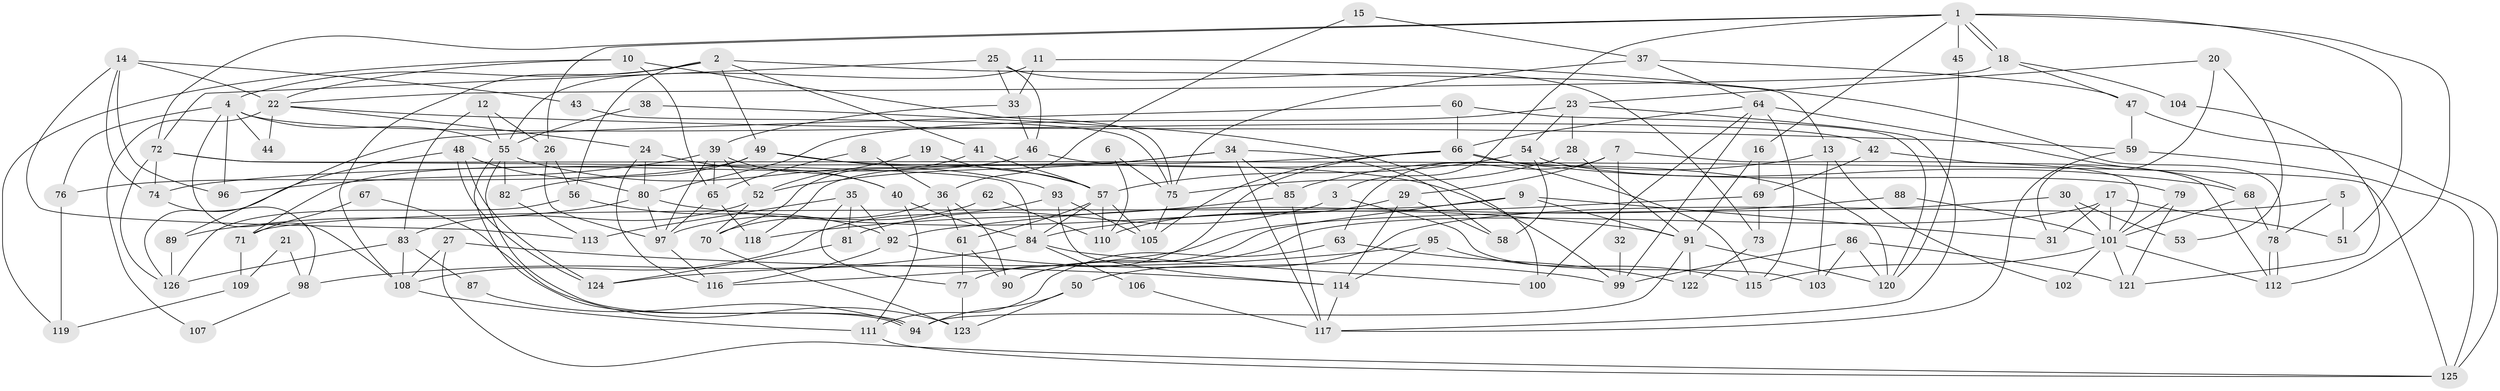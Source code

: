 // coarse degree distribution, {4: 0.25806451612903225, 5: 0.20967741935483872, 6: 0.1774193548387097, 3: 0.0967741935483871, 9: 0.06451612903225806, 7: 0.14516129032258066, 12: 0.016129032258064516, 10: 0.03225806451612903}
// Generated by graph-tools (version 1.1) at 2025/37/03/04/25 23:37:15]
// undirected, 126 vertices, 252 edges
graph export_dot {
  node [color=gray90,style=filled];
  1;
  2;
  3;
  4;
  5;
  6;
  7;
  8;
  9;
  10;
  11;
  12;
  13;
  14;
  15;
  16;
  17;
  18;
  19;
  20;
  21;
  22;
  23;
  24;
  25;
  26;
  27;
  28;
  29;
  30;
  31;
  32;
  33;
  34;
  35;
  36;
  37;
  38;
  39;
  40;
  41;
  42;
  43;
  44;
  45;
  46;
  47;
  48;
  49;
  50;
  51;
  52;
  53;
  54;
  55;
  56;
  57;
  58;
  59;
  60;
  61;
  62;
  63;
  64;
  65;
  66;
  67;
  68;
  69;
  70;
  71;
  72;
  73;
  74;
  75;
  76;
  77;
  78;
  79;
  80;
  81;
  82;
  83;
  84;
  85;
  86;
  87;
  88;
  89;
  90;
  91;
  92;
  93;
  94;
  95;
  96;
  97;
  98;
  99;
  100;
  101;
  102;
  103;
  104;
  105;
  106;
  107;
  108;
  109;
  110;
  111;
  112;
  113;
  114;
  115;
  116;
  117;
  118;
  119;
  120;
  121;
  122;
  123;
  124;
  125;
  126;
  1 -- 18;
  1 -- 18;
  1 -- 72;
  1 -- 3;
  1 -- 16;
  1 -- 26;
  1 -- 45;
  1 -- 51;
  1 -- 112;
  2 -- 108;
  2 -- 4;
  2 -- 13;
  2 -- 41;
  2 -- 49;
  2 -- 56;
  3 -- 103;
  3 -- 81;
  4 -- 55;
  4 -- 42;
  4 -- 44;
  4 -- 76;
  4 -- 96;
  4 -- 108;
  5 -- 78;
  5 -- 51;
  5 -- 50;
  6 -- 75;
  6 -- 110;
  7 -- 29;
  7 -- 101;
  7 -- 32;
  7 -- 63;
  8 -- 36;
  8 -- 65;
  9 -- 90;
  9 -- 91;
  9 -- 31;
  9 -- 71;
  10 -- 65;
  10 -- 75;
  10 -- 22;
  10 -- 119;
  11 -- 55;
  11 -- 33;
  11 -- 78;
  12 -- 83;
  12 -- 26;
  12 -- 55;
  13 -- 85;
  13 -- 102;
  13 -- 103;
  14 -- 96;
  14 -- 22;
  14 -- 43;
  14 -- 74;
  14 -- 113;
  15 -- 37;
  15 -- 36;
  16 -- 91;
  16 -- 69;
  17 -- 90;
  17 -- 101;
  17 -- 31;
  17 -- 51;
  18 -- 22;
  18 -- 47;
  18 -- 104;
  19 -- 57;
  19 -- 52;
  20 -- 31;
  20 -- 23;
  20 -- 53;
  21 -- 109;
  21 -- 98;
  22 -- 24;
  22 -- 44;
  22 -- 59;
  22 -- 107;
  23 -- 80;
  23 -- 117;
  23 -- 28;
  23 -- 54;
  24 -- 40;
  24 -- 80;
  24 -- 116;
  25 -- 72;
  25 -- 46;
  25 -- 33;
  25 -- 73;
  26 -- 56;
  26 -- 97;
  27 -- 125;
  27 -- 108;
  27 -- 114;
  28 -- 75;
  28 -- 91;
  29 -- 58;
  29 -- 114;
  29 -- 110;
  30 -- 116;
  30 -- 101;
  30 -- 53;
  32 -- 99;
  33 -- 39;
  33 -- 46;
  34 -- 118;
  34 -- 52;
  34 -- 58;
  34 -- 85;
  34 -- 117;
  35 -- 77;
  35 -- 92;
  35 -- 81;
  35 -- 113;
  36 -- 61;
  36 -- 70;
  36 -- 90;
  37 -- 64;
  37 -- 47;
  37 -- 75;
  38 -- 100;
  38 -- 55;
  39 -- 97;
  39 -- 40;
  39 -- 52;
  39 -- 65;
  39 -- 96;
  40 -- 111;
  40 -- 84;
  41 -- 57;
  41 -- 70;
  42 -- 112;
  42 -- 69;
  43 -- 75;
  45 -- 120;
  46 -- 120;
  46 -- 71;
  47 -- 59;
  47 -- 125;
  48 -- 80;
  48 -- 124;
  48 -- 124;
  48 -- 126;
  49 -- 82;
  49 -- 57;
  49 -- 76;
  49 -- 99;
  50 -- 94;
  50 -- 123;
  52 -- 83;
  52 -- 70;
  54 -- 57;
  54 -- 58;
  54 -- 79;
  55 -- 94;
  55 -- 94;
  55 -- 82;
  55 -- 93;
  56 -- 126;
  56 -- 92;
  57 -- 105;
  57 -- 61;
  57 -- 84;
  57 -- 110;
  59 -- 125;
  59 -- 117;
  60 -- 89;
  60 -- 66;
  60 -- 120;
  61 -- 77;
  61 -- 90;
  62 -- 97;
  62 -- 110;
  63 -- 122;
  63 -- 111;
  64 -- 66;
  64 -- 68;
  64 -- 99;
  64 -- 100;
  64 -- 115;
  65 -- 97;
  65 -- 118;
  66 -- 115;
  66 -- 68;
  66 -- 74;
  66 -- 77;
  66 -- 105;
  67 -- 123;
  67 -- 71;
  68 -- 78;
  68 -- 101;
  69 -- 84;
  69 -- 73;
  70 -- 123;
  71 -- 109;
  72 -- 74;
  72 -- 125;
  72 -- 84;
  72 -- 126;
  73 -- 122;
  74 -- 98;
  75 -- 105;
  76 -- 119;
  77 -- 123;
  78 -- 112;
  78 -- 112;
  79 -- 101;
  79 -- 121;
  80 -- 91;
  80 -- 97;
  80 -- 89;
  81 -- 124;
  82 -- 113;
  83 -- 108;
  83 -- 126;
  83 -- 87;
  84 -- 98;
  84 -- 100;
  84 -- 106;
  85 -- 117;
  85 -- 118;
  86 -- 121;
  86 -- 99;
  86 -- 103;
  86 -- 120;
  87 -- 94;
  88 -- 92;
  88 -- 101;
  89 -- 126;
  91 -- 120;
  91 -- 94;
  91 -- 122;
  92 -- 99;
  92 -- 116;
  93 -- 114;
  93 -- 105;
  93 -- 108;
  95 -- 114;
  95 -- 124;
  95 -- 115;
  97 -- 116;
  98 -- 107;
  101 -- 115;
  101 -- 112;
  101 -- 102;
  101 -- 121;
  104 -- 121;
  106 -- 117;
  108 -- 111;
  109 -- 119;
  111 -- 125;
  114 -- 117;
}
